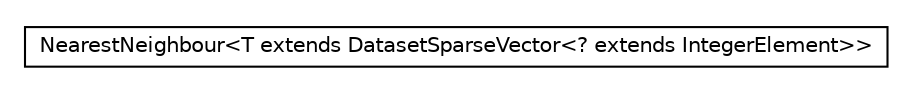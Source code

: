#!/usr/local/bin/dot
#
# Class diagram 
# Generated by UMLGraph version 5.2 (http://www.umlgraph.org/)
#

digraph G {
	edge [fontname="Helvetica",fontsize=10,labelfontname="Helvetica",labelfontsize=10];
	node [fontname="Helvetica",fontsize=10,shape=plaintext];
	nodesep=0.25;
	ranksep=0.5;
	// it.unica.foresee.libraries.NearestNeighbour<T extends it.unica.foresee.datasets.DatasetSparseVector<? extends it.unica.foresee.datasets.IntegerElement>>
	c205 [label=<<table title="it.unica.foresee.libraries.NearestNeighbour" border="0" cellborder="1" cellspacing="0" cellpadding="2" port="p" href="./NearestNeighbour.html">
		<tr><td><table border="0" cellspacing="0" cellpadding="1">
<tr><td align="center" balign="center"> NearestNeighbour&lt;T extends DatasetSparseVector&lt;? extends IntegerElement&gt;&gt; </td></tr>
		</table></td></tr>
		</table>>, fontname="Helvetica", fontcolor="black", fontsize=10.0];
}

